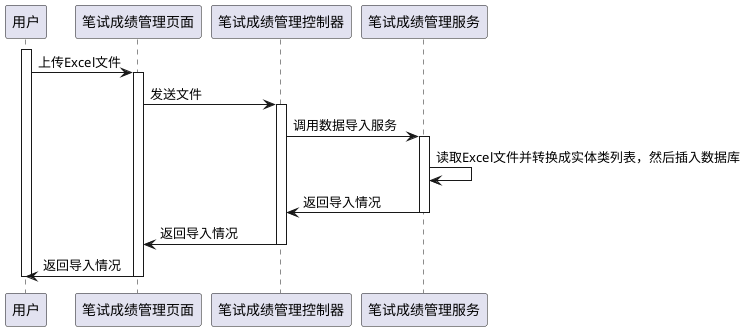 @startuml written_import

participant 用户
participant 笔试成绩管理页面
participant 笔试成绩管理控制器
participant 笔试成绩管理服务

activate 用户
用户 -> 笔试成绩管理页面: 上传Excel文件
activate 笔试成绩管理页面

笔试成绩管理页面 -> 笔试成绩管理控制器: 发送文件
activate 笔试成绩管理控制器

笔试成绩管理控制器 -> 笔试成绩管理服务: 调用数据导入服务
activate 笔试成绩管理服务

笔试成绩管理服务 -> 笔试成绩管理服务: 读取Excel文件并转换成实体类列表，然后插入数据库
笔试成绩管理服务 -> 笔试成绩管理控制器: 返回导入情况

deactivate 笔试成绩管理服务

笔试成绩管理控制器 -> 笔试成绩管理页面: 返回导入情况

deactivate 笔试成绩管理控制器

笔试成绩管理页面 -> 用户: 返回导入情况

deactivate 笔试成绩管理页面
deactivate 用户

@enduml